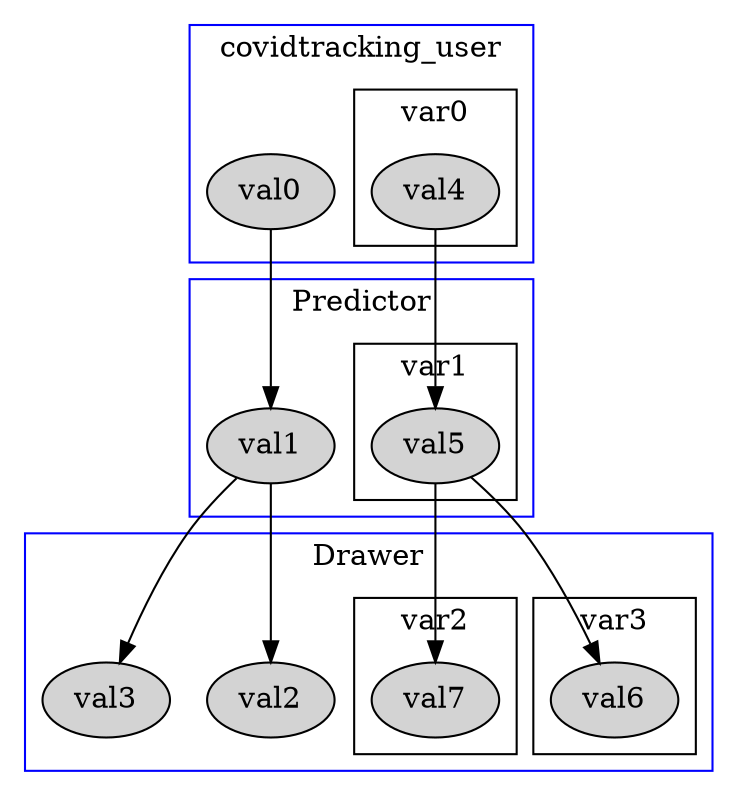 digraph G {
subgraph clusterusr_0_4_ {
node [style=filled];
color=blue;
label=covidtracking_user;
val0;
subgraph clustervar_4_ {
node [style=filled];
color=black;
label=var0;
val4;
}
}
subgraph clusterusr_1_5_ {
node [style=filled];
color=blue;
label=Predictor;
val1;
subgraph clustervar_5_ {
node [style=filled];
color=black;
label=var1;
val5;
}
}
subgraph clusterusr_2_3_6_7_ {
node [style=filled];
color=blue;
label=Drawer;
val2;
val3;
subgraph clustervar_6_ {
node [style=filled];
color=black;
label=var3;
val6;
}
subgraph clustervar_7_ {
node [style=filled];
color=black;
label=var2;
val7;
}
}
val0 -> val1;
val1 -> val2;
val1 -> val3;
val4 -> val5;
val5 -> val6;
val5 -> val7;
}
